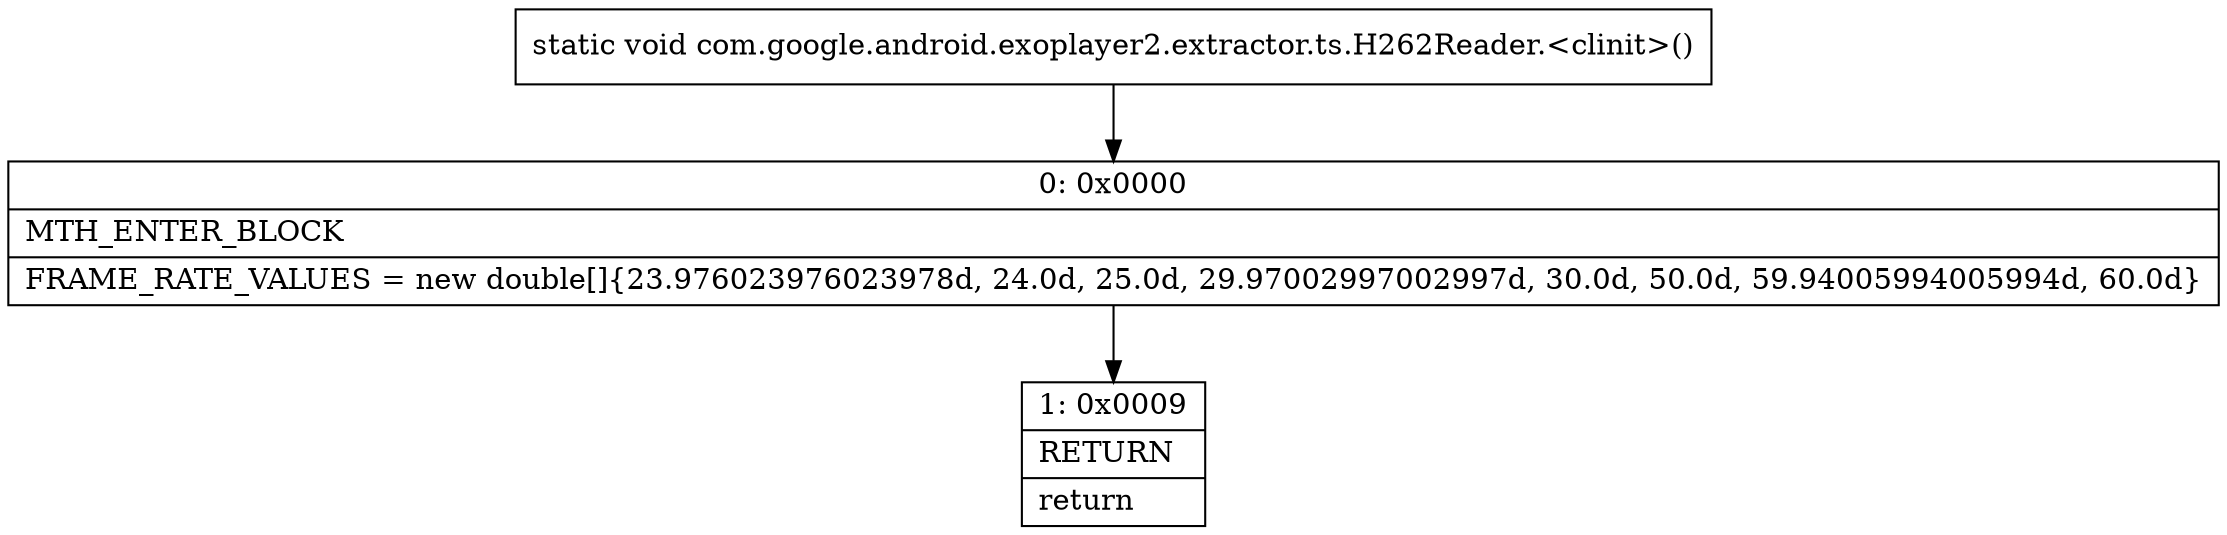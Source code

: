 digraph "CFG forcom.google.android.exoplayer2.extractor.ts.H262Reader.\<clinit\>()V" {
Node_0 [shape=record,label="{0\:\ 0x0000|MTH_ENTER_BLOCK\l|FRAME_RATE_VALUES = new double[]\{23.976023976023978d, 24.0d, 25.0d, 29.97002997002997d, 30.0d, 50.0d, 59.94005994005994d, 60.0d\}\l}"];
Node_1 [shape=record,label="{1\:\ 0x0009|RETURN\l|return\l}"];
MethodNode[shape=record,label="{static void com.google.android.exoplayer2.extractor.ts.H262Reader.\<clinit\>() }"];
MethodNode -> Node_0;
Node_0 -> Node_1;
}

